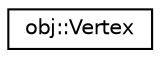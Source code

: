 digraph "Graphical Class Hierarchy"
{
  edge [fontname="Helvetica",fontsize="10",labelfontname="Helvetica",labelfontsize="10"];
  node [fontname="Helvetica",fontsize="10",shape=record];
  rankdir="LR";
  Node1 [label="obj::Vertex",height=0.2,width=0.4,color="black", fillcolor="white", style="filled",URL="$structobj_1_1_vertex.html"];
}
